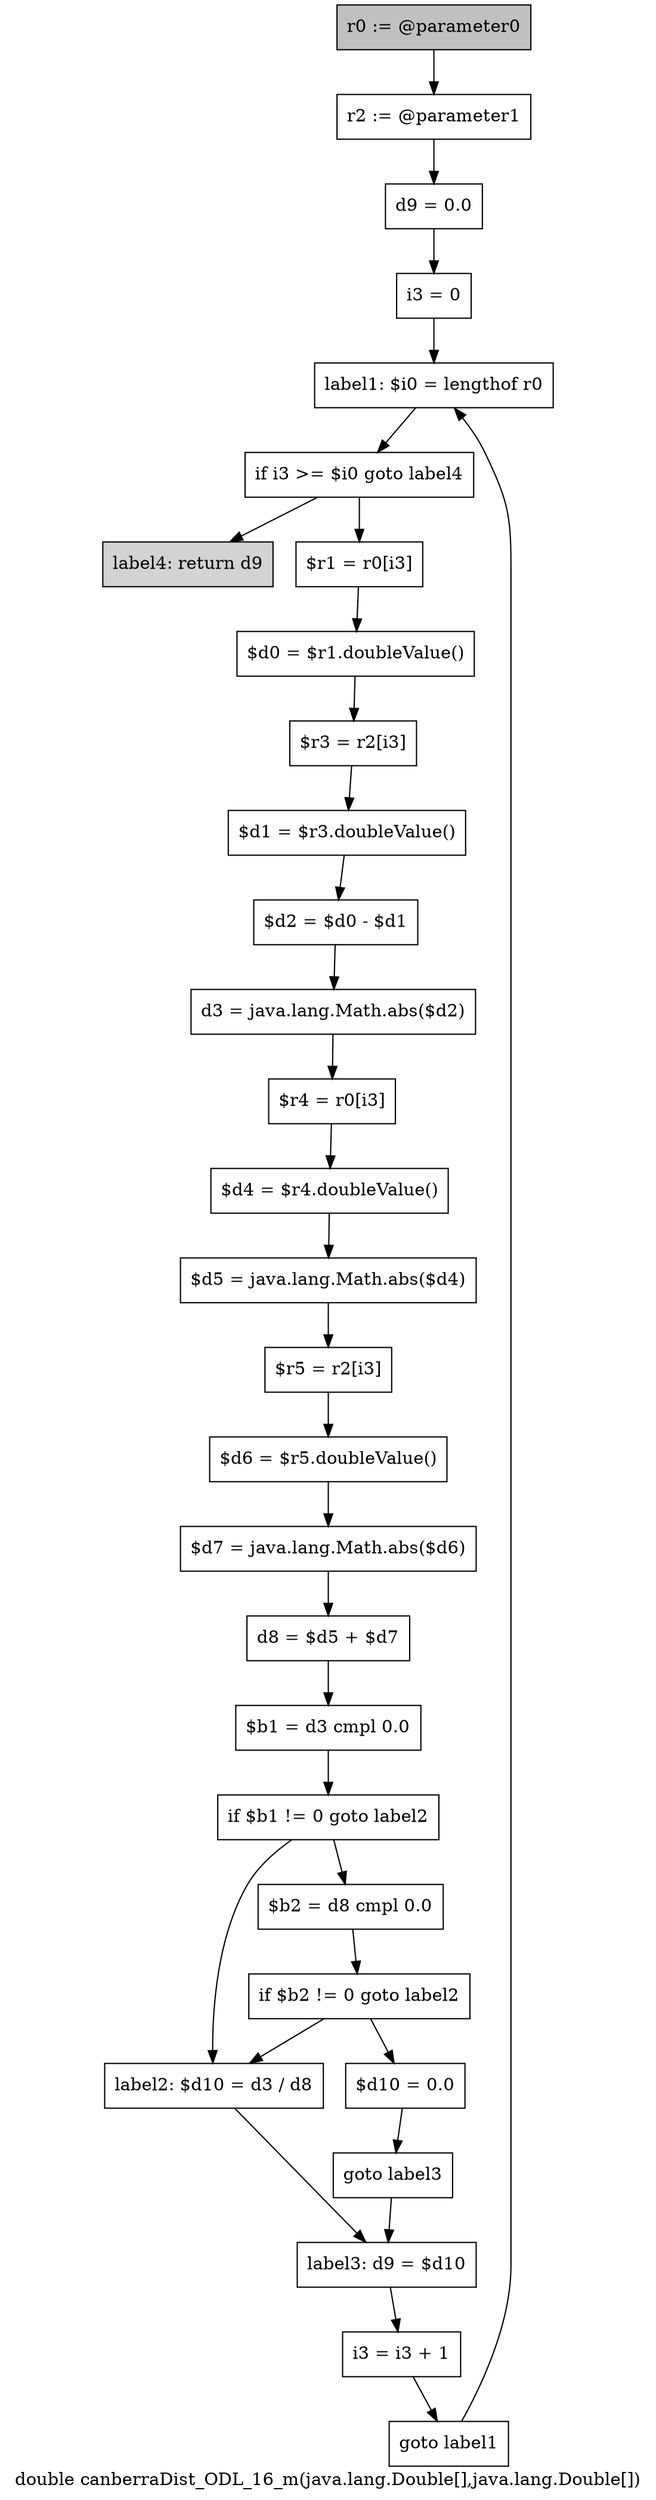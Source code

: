 digraph "double canberraDist_ODL_16_m(java.lang.Double[],java.lang.Double[])" {
    label="double canberraDist_ODL_16_m(java.lang.Double[],java.lang.Double[])";
    node [shape=box];
    "0" [style=filled,fillcolor=gray,label="r0 := @parameter0",];
    "1" [label="r2 := @parameter1",];
    "0"->"1";
    "2" [label="d9 = 0.0",];
    "1"->"2";
    "3" [label="i3 = 0",];
    "2"->"3";
    "4" [label="label1: $i0 = lengthof r0",];
    "3"->"4";
    "5" [label="if i3 >= $i0 goto label4",];
    "4"->"5";
    "6" [label="$r1 = r0[i3]",];
    "5"->"6";
    "29" [style=filled,fillcolor=lightgray,label="label4: return d9",];
    "5"->"29";
    "7" [label="$d0 = $r1.doubleValue()",];
    "6"->"7";
    "8" [label="$r3 = r2[i3]",];
    "7"->"8";
    "9" [label="$d1 = $r3.doubleValue()",];
    "8"->"9";
    "10" [label="$d2 = $d0 - $d1",];
    "9"->"10";
    "11" [label="d3 = java.lang.Math.abs($d2)",];
    "10"->"11";
    "12" [label="$r4 = r0[i3]",];
    "11"->"12";
    "13" [label="$d4 = $r4.doubleValue()",];
    "12"->"13";
    "14" [label="$d5 = java.lang.Math.abs($d4)",];
    "13"->"14";
    "15" [label="$r5 = r2[i3]",];
    "14"->"15";
    "16" [label="$d6 = $r5.doubleValue()",];
    "15"->"16";
    "17" [label="$d7 = java.lang.Math.abs($d6)",];
    "16"->"17";
    "18" [label="d8 = $d5 + $d7",];
    "17"->"18";
    "19" [label="$b1 = d3 cmpl 0.0",];
    "18"->"19";
    "20" [label="if $b1 != 0 goto label2",];
    "19"->"20";
    "21" [label="$b2 = d8 cmpl 0.0",];
    "20"->"21";
    "25" [label="label2: $d10 = d3 / d8",];
    "20"->"25";
    "22" [label="if $b2 != 0 goto label2",];
    "21"->"22";
    "23" [label="$d10 = 0.0",];
    "22"->"23";
    "22"->"25";
    "24" [label="goto label3",];
    "23"->"24";
    "26" [label="label3: d9 = $d10",];
    "24"->"26";
    "25"->"26";
    "27" [label="i3 = i3 + 1",];
    "26"->"27";
    "28" [label="goto label1",];
    "27"->"28";
    "28"->"4";
}
